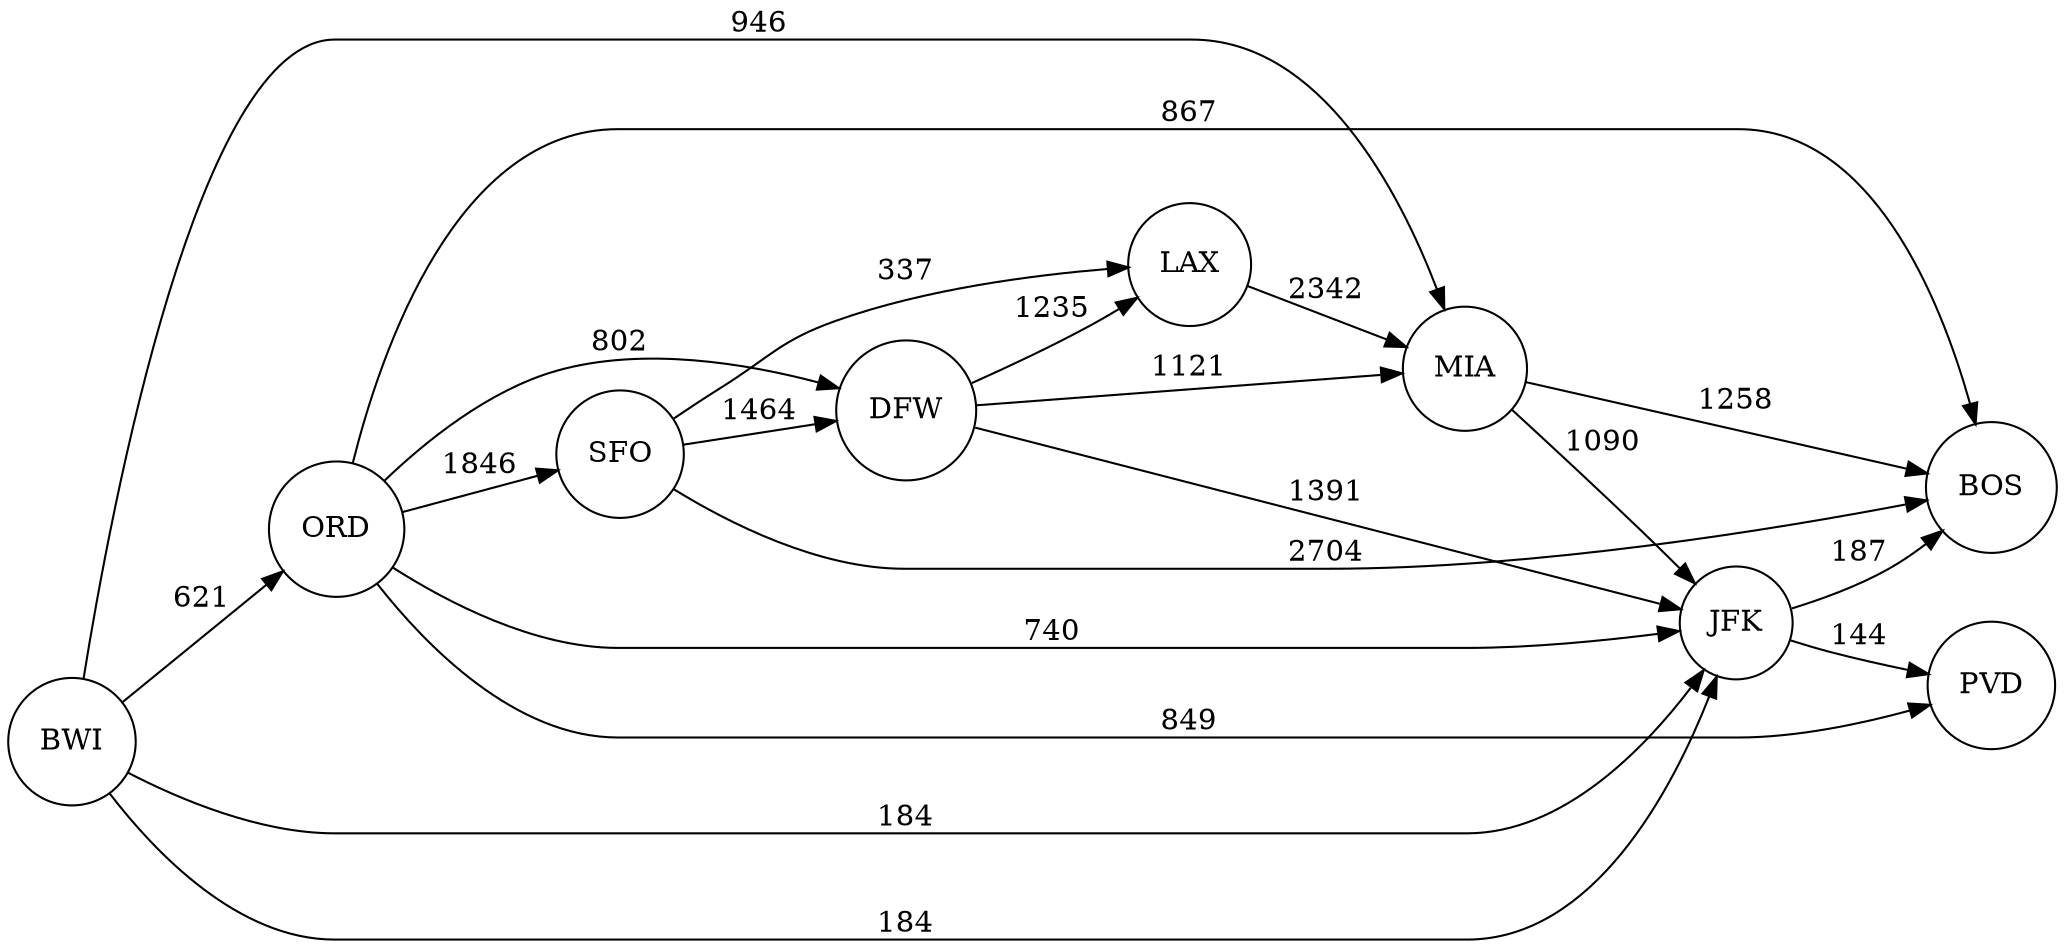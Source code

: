 digraph G {
	graph [rankdir="LR"];
	node [shape="circle"];
	0 [label="SFO"];
	1 [label="ORD"];
	2 [label="LAX"];
	3 [label="DFW"];
	4 [label="BOS"];
	5 [label="PVD"];
	6 [label="JFK"];
	7 [label="BWI"];
	8 [label="MIA"];
	0 -> 4 [label="2704"];
	1 -> 0 [label="1846"];
	0 -> 3 [label="1464"];
	0 -> 2 [label="337"];
	3 -> 2 [label="1235"];
	2 -> 8 [label="2342"];
	3 -> 8 [label="1121"];
	1 -> 3 [label="802"];
	3 -> 6 [label="1391"];
	7 -> 8 [label="946"];
	7 -> 6 [label="184"];
	8 -> 6 [label="1090"];
	8 -> 4 [label="1258"];
	7 -> 1 [label="621"];
	7 -> 6 [label="184"];
	1 -> 4 [label="867"];
	1 -> 5 [label="849"];
	1 -> 6 [label="740"];
	6 -> 5 [label="144"];
	6 -> 4 [label="187"];
}
